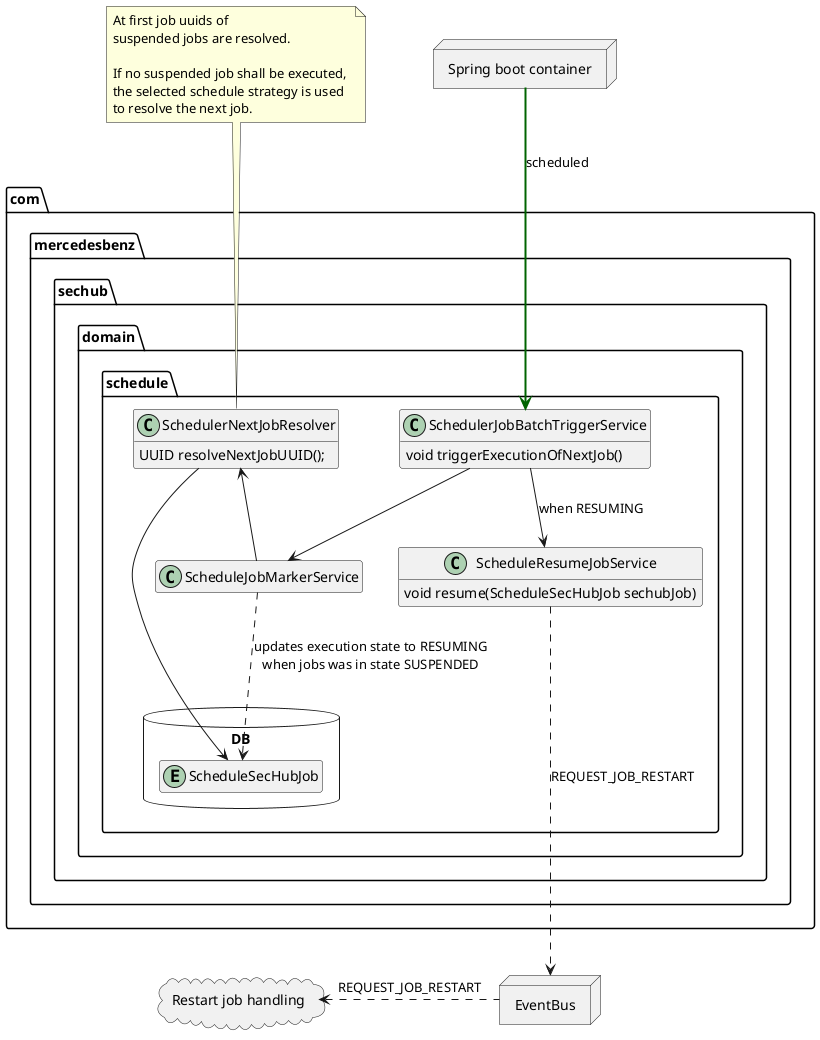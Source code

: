 ' SPDX-License-Identifier: MIT
@startuml

'Hide empty parts:
hide empty fields
hide empty methods

'You can find more examples at https://plantuml.com/class-diagram

package com.mercedesbenz.sechub.domain.schedule {

	class SchedulerJobBatchTriggerService {
	   void triggerExecutionOfNextJob()
	}
	
	class SchedulerNextJobResolver {
	   UUID resolveNextJobUUID();
	}
	
	class ScheduleJobMarkerService {
	}
	
	class ScheduleResumeJobService {
	   void resume(ScheduleSecHubJob sechubJob)
	}
	
	database DB {
    	entity ScheduleSecHubJob {
    	}
	}
	
}


node EventBus {
}

node springcontainer as "Spring boot container" {
}

cloud restartProcess as "Restart job handling" {
}

SchedulerJobBatchTriggerService --> ScheduleJobMarkerService 
ScheduleResumeJobService ...> EventBus: REQUEST_JOB_RESTART
restartProcess  <. EventBus: REQUEST_JOB_RESTART
SchedulerNextJobResolver <-- ScheduleJobMarkerService  
SchedulerNextJobResolver --> ScheduleSecHubJob  
SchedulerJobBatchTriggerService --> ScheduleResumeJobService : when RESUMING
ScheduleJobMarkerService ..> ScheduleSecHubJob :updates execution state to RESUMING\nwhen jobs was in state SUSPENDED\n


springcontainer --[#darkgreen,bold]> SchedulerJobBatchTriggerService: scheduled


note top of SchedulerNextJobResolver
At first job uuids of 
suspended jobs are resolved.

If no suspended job shall be executed, 
the selected schedule strategy is used 
to resolve the next job.
end note 

@enduml
